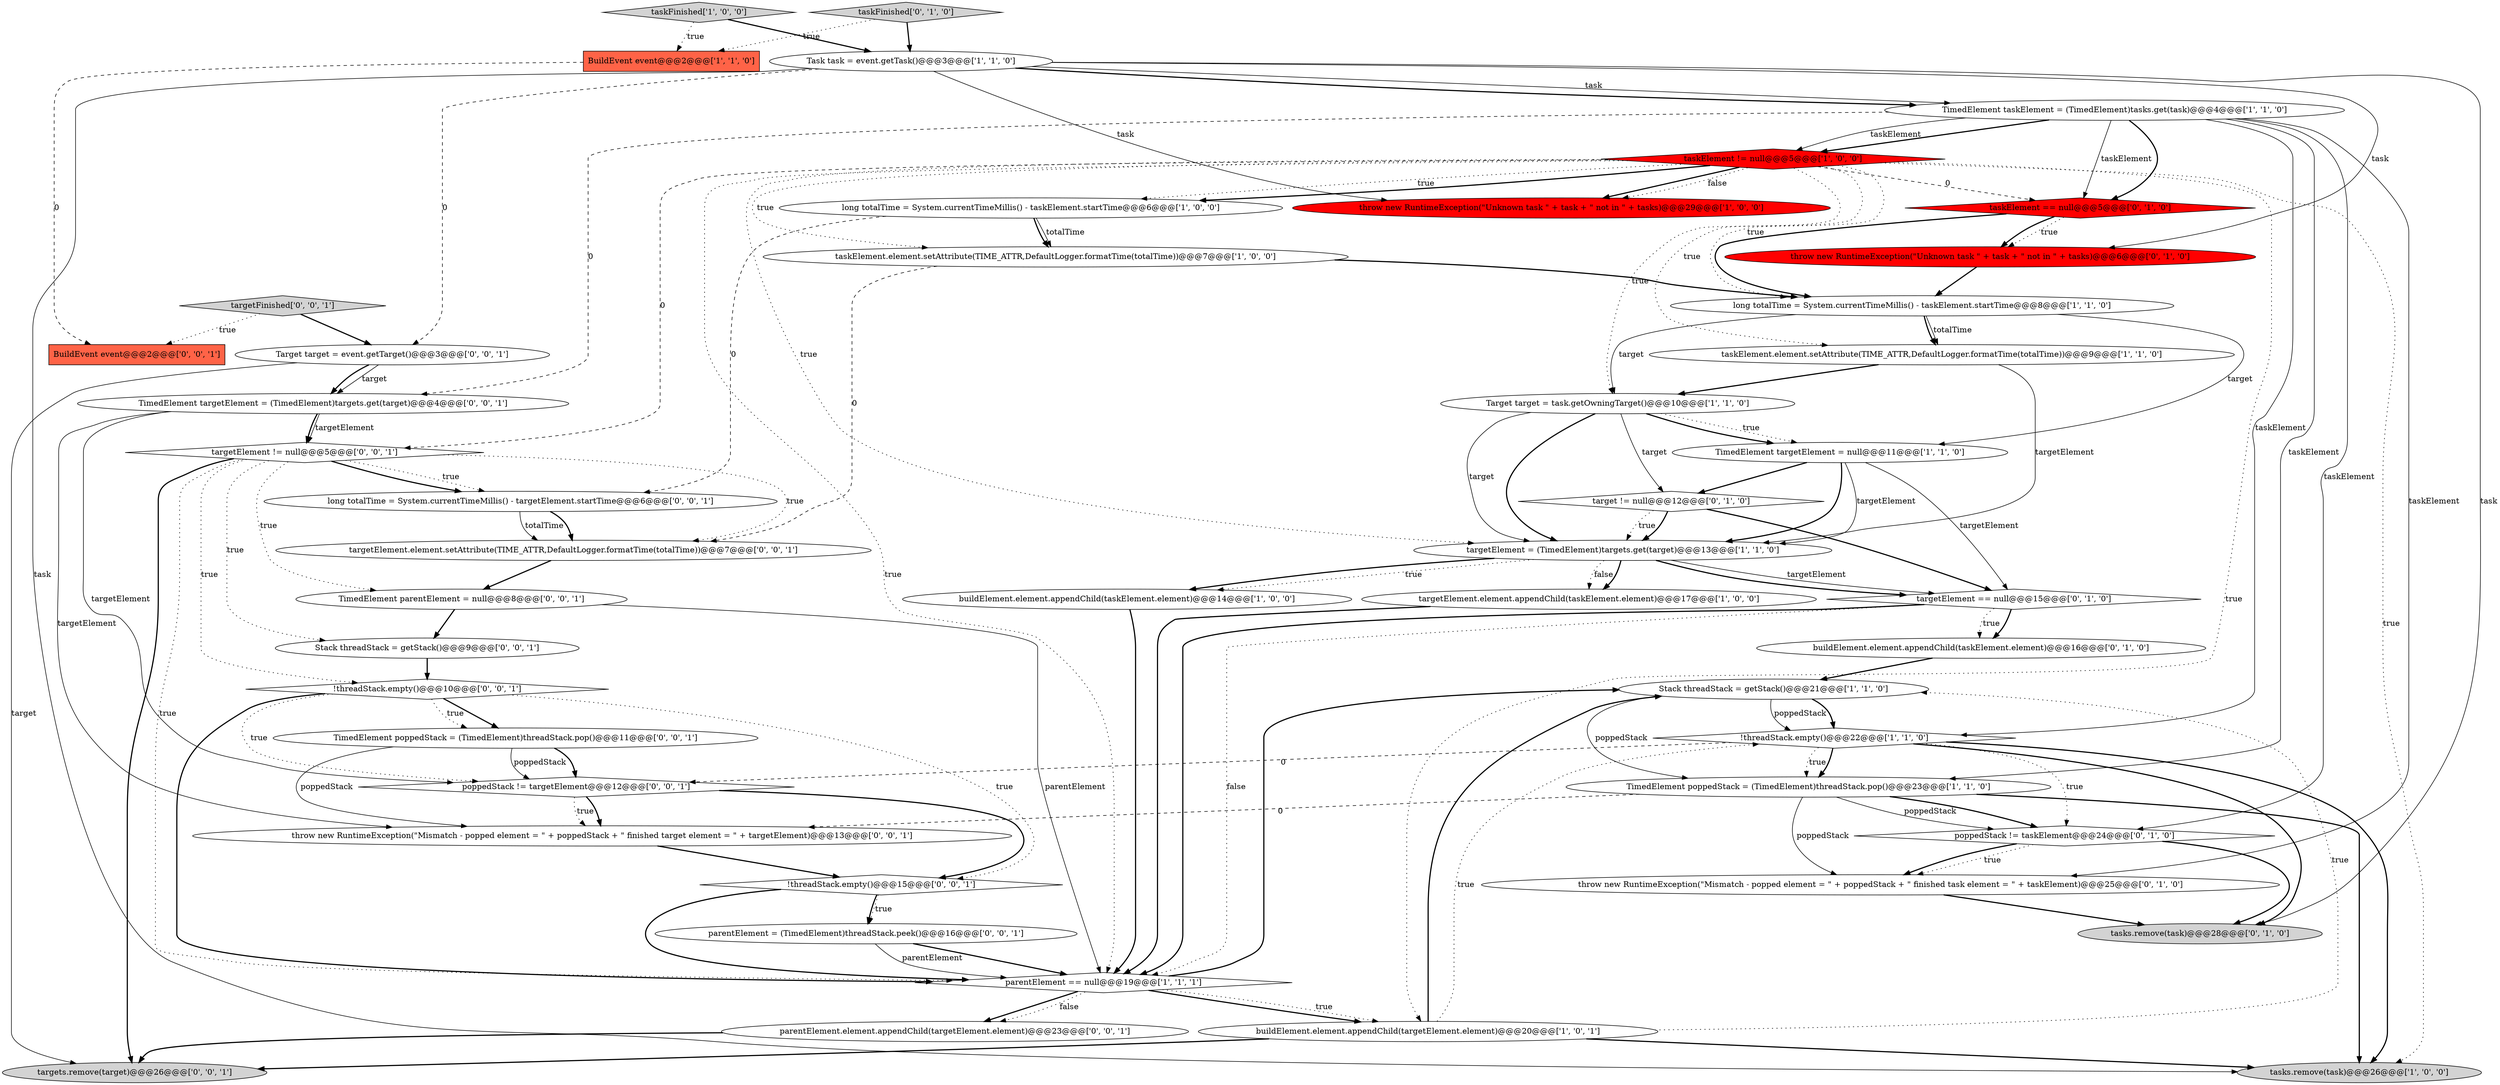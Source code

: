 digraph {
26 [style = filled, label = "targetElement == null@@@15@@@['0', '1', '0']", fillcolor = white, shape = diamond image = "AAA0AAABBB2BBB"];
1 [style = filled, label = "taskElement != null@@@5@@@['1', '0', '0']", fillcolor = red, shape = diamond image = "AAA1AAABBB1BBB"];
20 [style = filled, label = "Stack threadStack = getStack()@@@21@@@['1', '1', '0']", fillcolor = white, shape = ellipse image = "AAA0AAABBB1BBB"];
36 [style = filled, label = "!threadStack.empty()@@@10@@@['0', '0', '1']", fillcolor = white, shape = diamond image = "AAA0AAABBB3BBB"];
7 [style = filled, label = "TimedElement targetElement = null@@@11@@@['1', '1', '0']", fillcolor = white, shape = ellipse image = "AAA0AAABBB1BBB"];
30 [style = filled, label = "targets.remove(target)@@@26@@@['0', '0', '1']", fillcolor = lightgray, shape = ellipse image = "AAA0AAABBB3BBB"];
4 [style = filled, label = "BuildEvent event@@@2@@@['1', '1', '0']", fillcolor = tomato, shape = box image = "AAA0AAABBB1BBB"];
6 [style = filled, label = "tasks.remove(task)@@@26@@@['1', '0', '0']", fillcolor = lightgray, shape = ellipse image = "AAA0AAABBB1BBB"];
23 [style = filled, label = "tasks.remove(task)@@@28@@@['0', '1', '0']", fillcolor = lightgray, shape = ellipse image = "AAA0AAABBB2BBB"];
46 [style = filled, label = "Stack threadStack = getStack()@@@9@@@['0', '0', '1']", fillcolor = white, shape = ellipse image = "AAA0AAABBB3BBB"];
44 [style = filled, label = "targetFinished['0', '0', '1']", fillcolor = lightgray, shape = diamond image = "AAA0AAABBB3BBB"];
5 [style = filled, label = "Task task = event.getTask()@@@3@@@['1', '1', '0']", fillcolor = white, shape = ellipse image = "AAA0AAABBB1BBB"];
27 [style = filled, label = "taskElement == null@@@5@@@['0', '1', '0']", fillcolor = red, shape = diamond image = "AAA1AAABBB2BBB"];
32 [style = filled, label = "targetElement.element.setAttribute(TIME_ATTR,DefaultLogger.formatTime(totalTime))@@@7@@@['0', '0', '1']", fillcolor = white, shape = ellipse image = "AAA0AAABBB3BBB"];
45 [style = filled, label = "BuildEvent event@@@2@@@['0', '0', '1']", fillcolor = tomato, shape = box image = "AAA0AAABBB3BBB"];
17 [style = filled, label = "TimedElement taskElement = (TimedElement)tasks.get(task)@@@4@@@['1', '1', '0']", fillcolor = white, shape = ellipse image = "AAA0AAABBB1BBB"];
34 [style = filled, label = "poppedStack != targetElement@@@12@@@['0', '0', '1']", fillcolor = white, shape = diamond image = "AAA0AAABBB3BBB"];
9 [style = filled, label = "targetElement.element.appendChild(taskElement.element)@@@17@@@['1', '0', '0']", fillcolor = white, shape = ellipse image = "AAA0AAABBB1BBB"];
15 [style = filled, label = "throw new RuntimeException(\"Unknown task \" + task + \" not in \" + tasks)@@@29@@@['1', '0', '0']", fillcolor = red, shape = ellipse image = "AAA1AAABBB1BBB"];
2 [style = filled, label = "Target target = task.getOwningTarget()@@@10@@@['1', '1', '0']", fillcolor = white, shape = ellipse image = "AAA0AAABBB1BBB"];
0 [style = filled, label = "taskFinished['1', '0', '0']", fillcolor = lightgray, shape = diamond image = "AAA0AAABBB1BBB"];
28 [style = filled, label = "poppedStack != taskElement@@@24@@@['0', '1', '0']", fillcolor = white, shape = diamond image = "AAA0AAABBB2BBB"];
10 [style = filled, label = "taskElement.element.setAttribute(TIME_ATTR,DefaultLogger.formatTime(totalTime))@@@9@@@['1', '1', '0']", fillcolor = white, shape = ellipse image = "AAA0AAABBB1BBB"];
35 [style = filled, label = "TimedElement parentElement = null@@@8@@@['0', '0', '1']", fillcolor = white, shape = ellipse image = "AAA0AAABBB3BBB"];
25 [style = filled, label = "taskFinished['0', '1', '0']", fillcolor = lightgray, shape = diamond image = "AAA0AAABBB2BBB"];
37 [style = filled, label = "targetElement != null@@@5@@@['0', '0', '1']", fillcolor = white, shape = diamond image = "AAA0AAABBB3BBB"];
40 [style = filled, label = "parentElement = (TimedElement)threadStack.peek()@@@16@@@['0', '0', '1']", fillcolor = white, shape = ellipse image = "AAA0AAABBB3BBB"];
31 [style = filled, label = "long totalTime = System.currentTimeMillis() - targetElement.startTime@@@6@@@['0', '0', '1']", fillcolor = white, shape = ellipse image = "AAA0AAABBB3BBB"];
18 [style = filled, label = "!threadStack.empty()@@@22@@@['1', '1', '0']", fillcolor = white, shape = diamond image = "AAA0AAABBB1BBB"];
21 [style = filled, label = "buildElement.element.appendChild(taskElement.element)@@@16@@@['0', '1', '0']", fillcolor = white, shape = ellipse image = "AAA0AAABBB2BBB"];
14 [style = filled, label = "long totalTime = System.currentTimeMillis() - taskElement.startTime@@@8@@@['1', '1', '0']", fillcolor = white, shape = ellipse image = "AAA0AAABBB1BBB"];
8 [style = filled, label = "long totalTime = System.currentTimeMillis() - taskElement.startTime@@@6@@@['1', '0', '0']", fillcolor = white, shape = ellipse image = "AAA0AAABBB1BBB"];
12 [style = filled, label = "buildElement.element.appendChild(targetElement.element)@@@20@@@['1', '0', '1']", fillcolor = white, shape = ellipse image = "AAA0AAABBB1BBB"];
33 [style = filled, label = "TimedElement poppedStack = (TimedElement)threadStack.pop()@@@11@@@['0', '0', '1']", fillcolor = white, shape = ellipse image = "AAA0AAABBB3BBB"];
43 [style = filled, label = "throw new RuntimeException(\"Mismatch - popped element = \" + poppedStack + \" finished target element = \" + targetElement)@@@13@@@['0', '0', '1']", fillcolor = white, shape = ellipse image = "AAA0AAABBB3BBB"];
13 [style = filled, label = "targetElement = (TimedElement)targets.get(target)@@@13@@@['1', '1', '0']", fillcolor = white, shape = ellipse image = "AAA0AAABBB1BBB"];
38 [style = filled, label = "Target target = event.getTarget()@@@3@@@['0', '0', '1']", fillcolor = white, shape = ellipse image = "AAA0AAABBB3BBB"];
3 [style = filled, label = "buildElement.element.appendChild(taskElement.element)@@@14@@@['1', '0', '0']", fillcolor = white, shape = ellipse image = "AAA0AAABBB1BBB"];
16 [style = filled, label = "TimedElement poppedStack = (TimedElement)threadStack.pop()@@@23@@@['1', '1', '0']", fillcolor = white, shape = ellipse image = "AAA0AAABBB1BBB"];
24 [style = filled, label = "throw new RuntimeException(\"Unknown task \" + task + \" not in \" + tasks)@@@6@@@['0', '1', '0']", fillcolor = red, shape = ellipse image = "AAA1AAABBB2BBB"];
42 [style = filled, label = "!threadStack.empty()@@@15@@@['0', '0', '1']", fillcolor = white, shape = diamond image = "AAA0AAABBB3BBB"];
41 [style = filled, label = "parentElement.element.appendChild(targetElement.element)@@@23@@@['0', '0', '1']", fillcolor = white, shape = ellipse image = "AAA0AAABBB3BBB"];
29 [style = filled, label = "target != null@@@12@@@['0', '1', '0']", fillcolor = white, shape = diamond image = "AAA0AAABBB2BBB"];
39 [style = filled, label = "TimedElement targetElement = (TimedElement)targets.get(target)@@@4@@@['0', '0', '1']", fillcolor = white, shape = ellipse image = "AAA0AAABBB3BBB"];
22 [style = filled, label = "throw new RuntimeException(\"Mismatch - popped element = \" + poppedStack + \" finished task element = \" + taskElement)@@@25@@@['0', '1', '0']", fillcolor = white, shape = ellipse image = "AAA0AAABBB2BBB"];
11 [style = filled, label = "taskElement.element.setAttribute(TIME_ATTR,DefaultLogger.formatTime(totalTime))@@@7@@@['1', '0', '0']", fillcolor = white, shape = ellipse image = "AAA0AAABBB1BBB"];
19 [style = filled, label = "parentElement == null@@@19@@@['1', '1', '1']", fillcolor = white, shape = diamond image = "AAA0AAABBB1BBB"];
11->32 [style = dashed, label="0"];
32->35 [style = bold, label=""];
17->18 [style = solid, label="taskElement"];
11->14 [style = bold, label=""];
17->27 [style = solid, label="taskElement"];
1->27 [style = dashed, label="0"];
25->4 [style = dotted, label="true"];
43->42 [style = bold, label=""];
36->33 [style = bold, label=""];
38->39 [style = bold, label=""];
17->16 [style = solid, label="taskElement"];
5->6 [style = solid, label="task"];
37->31 [style = dotted, label="true"];
1->13 [style = dotted, label="true"];
34->43 [style = dotted, label="true"];
13->9 [style = dotted, label="false"];
12->20 [style = dotted, label="true"];
29->13 [style = dotted, label="true"];
3->19 [style = bold, label=""];
37->31 [style = bold, label=""];
16->22 [style = solid, label="poppedStack"];
39->37 [style = solid, label="targetElement"];
1->12 [style = dotted, label="true"];
20->18 [style = solid, label="poppedStack"];
5->17 [style = solid, label="task"];
37->36 [style = dotted, label="true"];
1->6 [style = dotted, label="true"];
5->23 [style = solid, label="task"];
17->27 [style = bold, label=""];
31->32 [style = solid, label="totalTime"];
8->11 [style = bold, label=""];
42->19 [style = bold, label=""];
7->29 [style = bold, label=""];
17->28 [style = solid, label="taskElement"];
2->29 [style = solid, label="target"];
20->16 [style = solid, label="poppedStack"];
8->11 [style = solid, label="totalTime"];
14->10 [style = solid, label="totalTime"];
13->3 [style = dotted, label="true"];
19->12 [style = bold, label=""];
18->16 [style = dotted, label="true"];
7->13 [style = solid, label="targetElement"];
16->6 [style = bold, label=""];
19->20 [style = bold, label=""];
14->10 [style = bold, label=""];
37->19 [style = dotted, label="true"];
46->36 [style = bold, label=""];
12->18 [style = dotted, label="true"];
34->42 [style = bold, label=""];
27->24 [style = dotted, label="true"];
5->17 [style = bold, label=""];
14->2 [style = solid, label="target"];
22->23 [style = bold, label=""];
16->43 [style = dashed, label="0"];
42->40 [style = bold, label=""];
35->19 [style = solid, label="parentElement"];
44->38 [style = bold, label=""];
37->46 [style = dotted, label="true"];
29->26 [style = bold, label=""];
20->18 [style = bold, label=""];
41->30 [style = bold, label=""];
2->13 [style = solid, label="target"];
19->41 [style = bold, label=""];
14->7 [style = solid, label="target"];
1->8 [style = dotted, label="true"];
5->38 [style = dashed, label="0"];
10->2 [style = bold, label=""];
33->43 [style = solid, label="poppedStack"];
38->39 [style = solid, label="target"];
44->45 [style = dotted, label="true"];
38->30 [style = solid, label="target"];
39->37 [style = bold, label=""];
5->15 [style = solid, label="task"];
1->37 [style = dashed, label="0"];
17->39 [style = dashed, label="0"];
1->8 [style = bold, label=""];
1->10 [style = dotted, label="true"];
17->1 [style = bold, label=""];
27->14 [style = bold, label=""];
18->23 [style = bold, label=""];
17->1 [style = solid, label="taskElement"];
37->30 [style = bold, label=""];
31->32 [style = bold, label=""];
0->4 [style = dotted, label="true"];
12->20 [style = bold, label=""];
40->19 [style = bold, label=""];
19->12 [style = dotted, label="true"];
5->24 [style = solid, label="task"];
17->22 [style = solid, label="taskElement"];
26->19 [style = dotted, label="false"];
26->19 [style = bold, label=""];
40->19 [style = solid, label="parentElement"];
42->40 [style = dotted, label="true"];
1->19 [style = dotted, label="true"];
16->28 [style = solid, label="poppedStack"];
26->21 [style = bold, label=""];
4->45 [style = dashed, label="0"];
18->34 [style = dashed, label="0"];
37->35 [style = dotted, label="true"];
37->32 [style = dotted, label="true"];
18->6 [style = bold, label=""];
13->26 [style = bold, label=""];
28->23 [style = bold, label=""];
28->22 [style = dotted, label="true"];
9->19 [style = bold, label=""];
25->5 [style = bold, label=""];
27->24 [style = bold, label=""];
13->9 [style = bold, label=""];
35->46 [style = bold, label=""];
7->26 [style = solid, label="targetElement"];
34->43 [style = bold, label=""];
28->22 [style = bold, label=""];
36->19 [style = bold, label=""];
0->5 [style = bold, label=""];
18->16 [style = bold, label=""];
7->13 [style = bold, label=""];
36->33 [style = dotted, label="true"];
1->15 [style = bold, label=""];
1->11 [style = dotted, label="true"];
12->30 [style = bold, label=""];
13->26 [style = solid, label="targetElement"];
19->41 [style = dotted, label="false"];
36->42 [style = dotted, label="true"];
1->14 [style = dotted, label="true"];
1->15 [style = dotted, label="false"];
12->6 [style = bold, label=""];
39->34 [style = solid, label="targetElement"];
2->13 [style = bold, label=""];
24->14 [style = bold, label=""];
10->13 [style = solid, label="targetElement"];
39->43 [style = solid, label="targetElement"];
21->20 [style = bold, label=""];
16->28 [style = bold, label=""];
13->3 [style = bold, label=""];
26->21 [style = dotted, label="true"];
18->28 [style = dotted, label="true"];
2->7 [style = dotted, label="true"];
2->7 [style = bold, label=""];
8->31 [style = dashed, label="0"];
1->2 [style = dotted, label="true"];
36->34 [style = dotted, label="true"];
33->34 [style = bold, label=""];
33->34 [style = solid, label="poppedStack"];
29->13 [style = bold, label=""];
}
